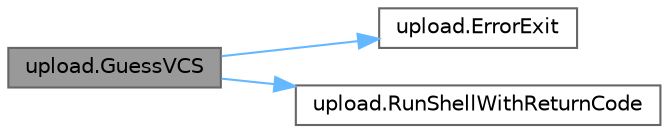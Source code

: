 digraph "upload.GuessVCS"
{
 // LATEX_PDF_SIZE
  bgcolor="transparent";
  edge [fontname=Helvetica,fontsize=10,labelfontname=Helvetica,labelfontsize=10];
  node [fontname=Helvetica,fontsize=10,shape=box,height=0.2,width=0.4];
  rankdir="LR";
  Node1 [id="Node000001",label="upload.GuessVCS",height=0.2,width=0.4,color="gray40", fillcolor="grey60", style="filled", fontcolor="black",tooltip=" "];
  Node1 -> Node2 [id="edge1_Node000001_Node000002",color="steelblue1",style="solid",tooltip=" "];
  Node2 [id="Node000002",label="upload.ErrorExit",height=0.2,width=0.4,color="grey40", fillcolor="white", style="filled",URL="$namespaceupload.html#aded00b2430ea094be3da97c21c1ec61f",tooltip=" "];
  Node1 -> Node3 [id="edge2_Node000001_Node000003",color="steelblue1",style="solid",tooltip=" "];
  Node3 [id="Node000003",label="upload.RunShellWithReturnCode",height=0.2,width=0.4,color="grey40", fillcolor="white", style="filled",URL="$namespaceupload.html#aaf7f85c895770c6aba543e1bf57533ae",tooltip=" "];
}
